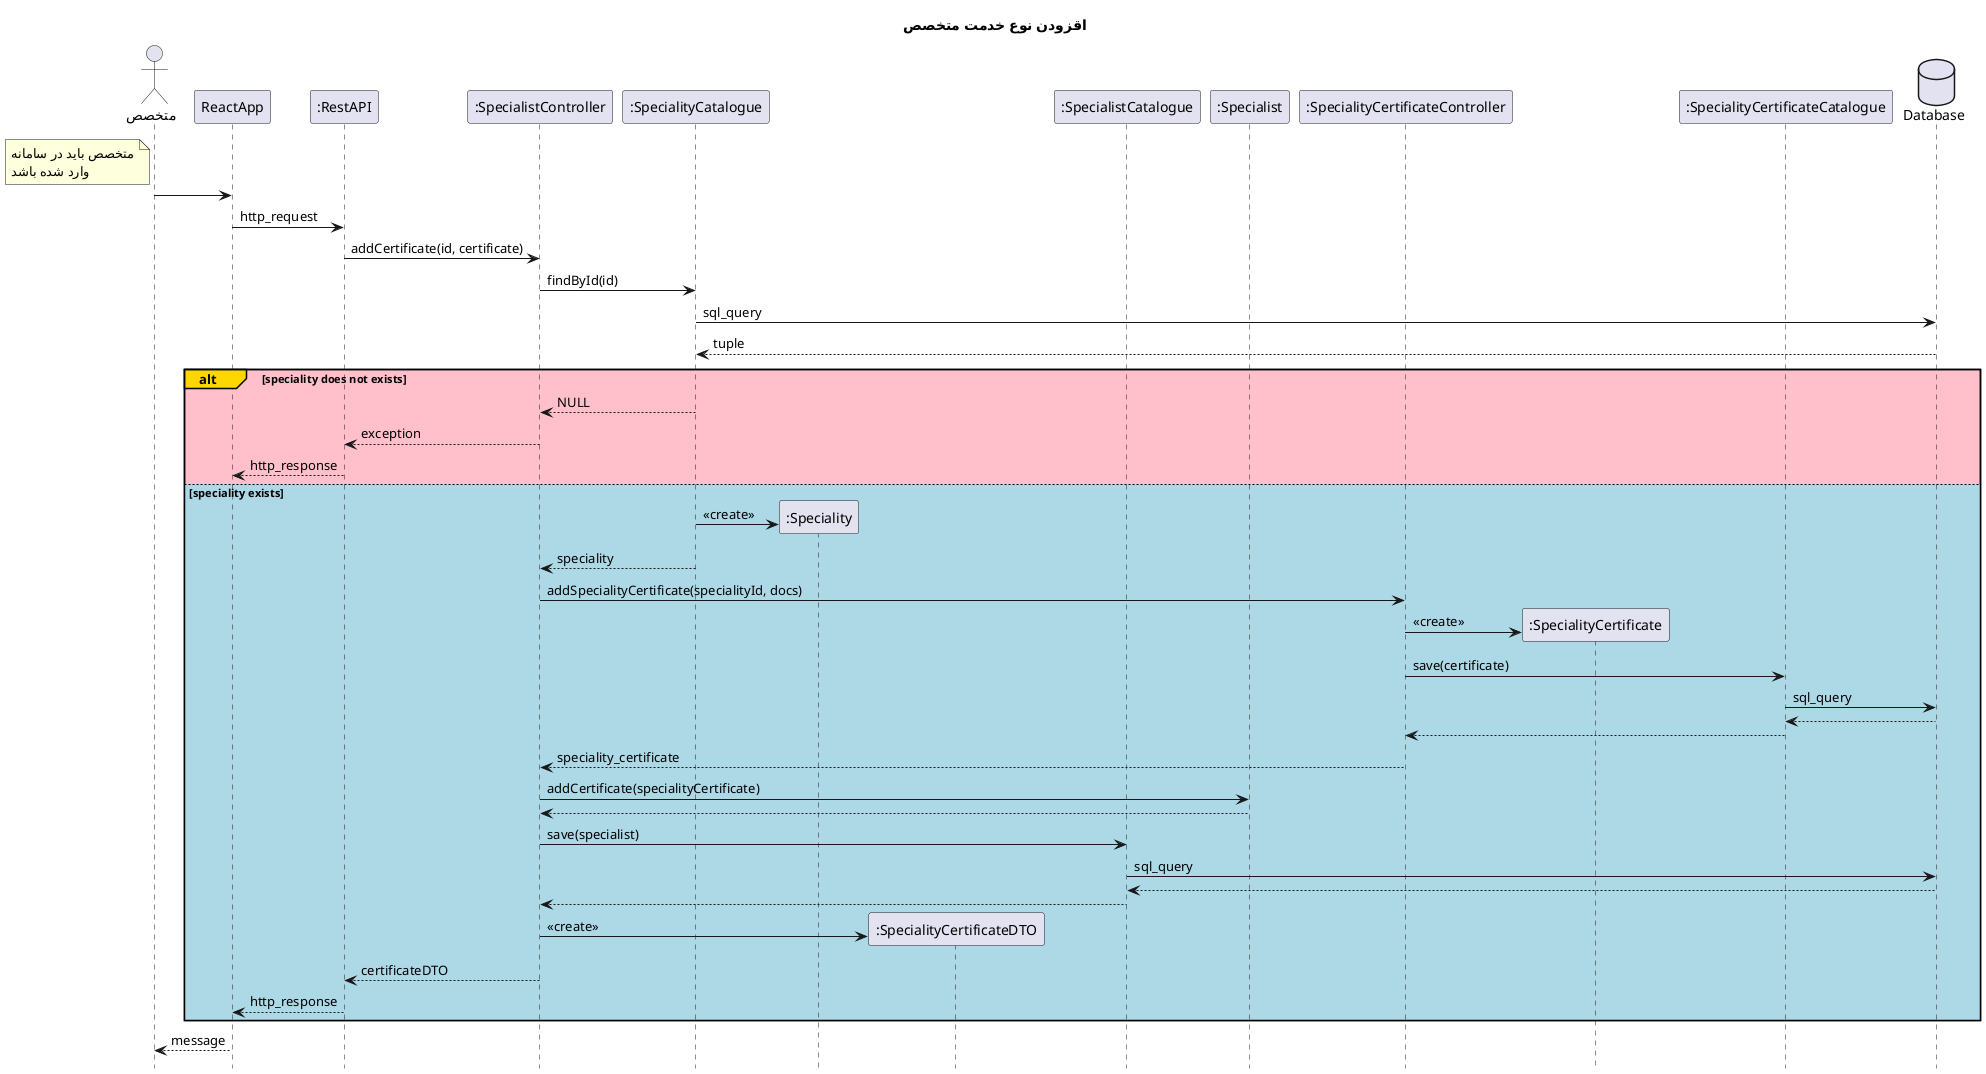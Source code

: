 @startuml logout
' TODO: check speciality does exist
hide footbox
title "اقزودن نوع خدمت متخصص"
actor       "متخصص" as user
participant ReactApp
participant ":RestAPI" as RestAPI
participant ":SpecialistController" as SpecialistController
participant ":SpecialityCatalogue" as SpecialityCatalogue
participant ":Speciality" as Speciality
participant ":SpecialityCertificateDTO" as SpecialityCertificateDTO
participant ":SpecialistCatalogue" as SpecialistCatalogue
participant ":Specialist" as Specialist
participant ":SpecialityCertificateController" as SpecialityCertificateController
participant ":SpecialityCertificate" as SpecialityCertificate
participant ":SpecialityCertificateCatalogue" as SpecialityCertificateCatalogue
database Database

note left of user
    متخصص باید در سامانه
    وارد شده باشد
end note

user -> ReactApp: 
ReactApp -> RestAPI : http_request
RestAPI -> SpecialistController : addCertificate(id, certificate)
SpecialistController -> SpecialityCatalogue : findById(id)
SpecialityCatalogue -> Database : sql_query
return tuple
alt#gold #pink speciality does not exists
    SpecialityCatalogue --> SpecialistController: NULL
    SpecialistController --> RestAPI: exception
    RestAPI --> ReactApp : http_response

else #LightBlue speciality exists
    SpecialityCatalogue -> Speciality ** : <<create>>
    SpecialityCatalogue --> SpecialistController : speciality
    SpecialistController -> SpecialityCertificateController: addSpecialityCertificate(specialityId, docs)
    SpecialityCertificateController -> SpecialityCertificate ** :<<create>>
    SpecialityCertificateController -> SpecialityCertificateCatalogue : save(certificate)
    SpecialityCertificateCatalogue -> Database: sql_query
    return
    SpecialityCertificateCatalogue --> SpecialityCertificateController
    SpecialityCertificateController --> SpecialistController: speciality_certificate
    SpecialistController -> Specialist : addCertificate(specialityCertificate)
    return
    SpecialistController -> SpecialistCatalogue: save(specialist)
    SpecialistCatalogue ->Database: sql_query
    return
    SpecialistCatalogue --> SpecialistController
    SpecialistController -> SpecialityCertificateDTO **: <<create>>
    SpecialistController --> RestAPI: certificateDTO
    RestAPI --> ReactApp : http_response
end 

ReactApp --> user: message
@enduml